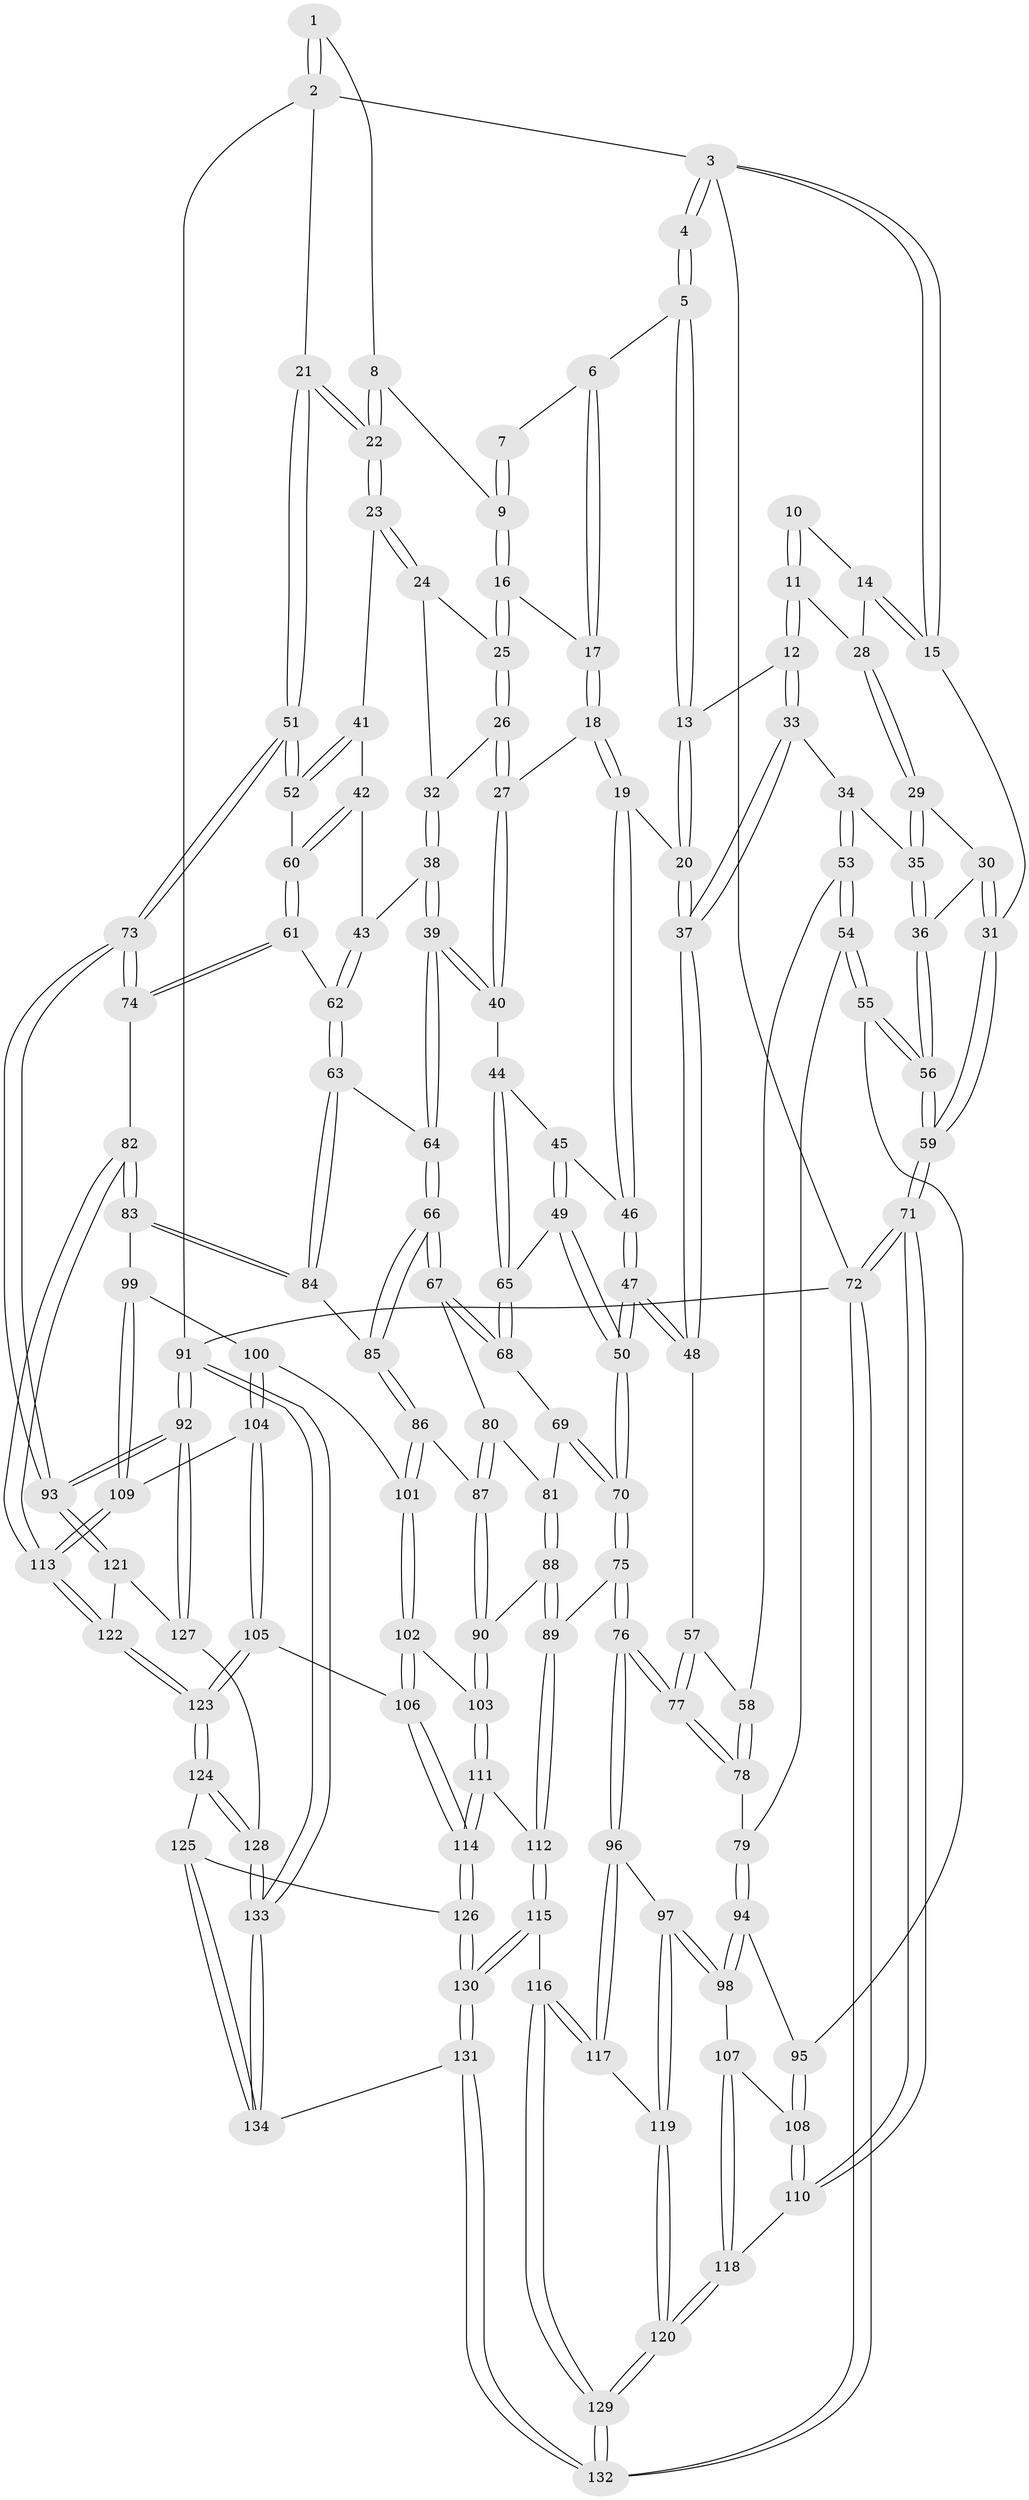 // coarse degree distribution, {3: 0.043010752688172046, 6: 0.15053763440860216, 5: 0.5698924731182796, 2: 0.010752688172043012, 4: 0.21505376344086022, 7: 0.010752688172043012}
// Generated by graph-tools (version 1.1) at 2025/21/03/04/25 18:21:26]
// undirected, 134 vertices, 332 edges
graph export_dot {
graph [start="1"]
  node [color=gray90,style=filled];
  1 [pos="+1+0"];
  2 [pos="+1+0"];
  3 [pos="+0+0"];
  4 [pos="+0.041786648579099556+0"];
  5 [pos="+0.4256751527259333+0"];
  6 [pos="+0.5160963232291456+0"];
  7 [pos="+0.7358411162139253+0"];
  8 [pos="+0.7620409894732197+0.07451244601235171"];
  9 [pos="+0.753248410548466+0.07648693979604324"];
  10 [pos="+0.1757083446117849+0.03497901896049143"];
  11 [pos="+0.27708814898962525+0.1602699291995382"];
  12 [pos="+0.28632577788947905+0.16223816128500881"];
  13 [pos="+0.32513217575779757+0.14695725032727247"];
  14 [pos="+0.07008213231247991+0.11287806838743429"];
  15 [pos="+0+0"];
  16 [pos="+0.7366642070473396+0.08996025734167283"];
  17 [pos="+0.5776367326401585+0"];
  18 [pos="+0.5579858590457684+0.20649022799716493"];
  19 [pos="+0.47608110012588367+0.23246177540521404"];
  20 [pos="+0.4467046250612696+0.22513239373857066"];
  21 [pos="+1+0.01627206219484129"];
  22 [pos="+1+0.07024694399527512"];
  23 [pos="+0.9852327752672252+0.18999096327148066"];
  24 [pos="+0.866120751114518+0.1914376527984219"];
  25 [pos="+0.7324592940853154+0.13077543822720833"];
  26 [pos="+0.680976867950721+0.20879419051555986"];
  27 [pos="+0.5773014006945465+0.21469453558795393"];
  28 [pos="+0.13886388021877366+0.1779120803988098"];
  29 [pos="+0.10230520211005109+0.24061966813499902"];
  30 [pos="+0+0.24688884996095248"];
  31 [pos="+0+0.17632078730469"];
  32 [pos="+0.73058951476244+0.2565273466441147"];
  33 [pos="+0.248120356103773+0.3255727617476014"];
  34 [pos="+0.20590725972042742+0.35609202801872974"];
  35 [pos="+0.12187874318029608+0.33613954622388686"];
  36 [pos="+0.07278763748259919+0.3711849649146921"];
  37 [pos="+0.3442205894779757+0.3821044128940523"];
  38 [pos="+0.7676914550547144+0.36052894485479126"];
  39 [pos="+0.7526251861721743+0.3731537705008492"];
  40 [pos="+0.6314119224801972+0.38407815342593354"];
  41 [pos="+0.8525740477189861+0.3452924841538525"];
  42 [pos="+0.7823527329337263+0.35994764160697945"];
  43 [pos="+0.773081007696076+0.360809979686751"];
  44 [pos="+0.6234548515287873+0.3932370059252268"];
  45 [pos="+0.5325736287518822+0.3717623587799998"];
  46 [pos="+0.48382405877753903+0.32937997368098654"];
  47 [pos="+0.42651842984759997+0.4518908519476527"];
  48 [pos="+0.3607243043062556+0.41996064263766114"];
  49 [pos="+0.5150386349876014+0.45598684109964793"];
  50 [pos="+0.44773426657831644+0.4870409079663999"];
  51 [pos="+1+0.503133882443267"];
  52 [pos="+0.907196385538031+0.4192828311132214"];
  53 [pos="+0.20893271887056306+0.45880788230692143"];
  54 [pos="+0.14711573091762847+0.49303706111356177"];
  55 [pos="+0+0.5215111913539056"];
  56 [pos="+0+0.5176058635482004"];
  57 [pos="+0.28142688055388926+0.47953775267511367"];
  58 [pos="+0.23224180347750623+0.47235894290606584"];
  59 [pos="+0+0.5402360807971474"];
  60 [pos="+0.8671161160356605+0.48911315937593125"];
  61 [pos="+0.8651824154812755+0.49585376810438664"];
  62 [pos="+0.8340515801283396+0.5043789391217558"];
  63 [pos="+0.8263524970691731+0.5095812352599216"];
  64 [pos="+0.7336571102724412+0.5151066604648091"];
  65 [pos="+0.6069904706606024+0.4453031416743141"];
  66 [pos="+0.7297965267254977+0.5197939861897956"];
  67 [pos="+0.6846135234754922+0.5148964479101529"];
  68 [pos="+0.6086236708936574+0.44991984270305635"];
  69 [pos="+0.5863513930487101+0.5114823897702808"];
  70 [pos="+0.4483426376088053+0.5177454373270778"];
  71 [pos="+0+0.7605747391302096"];
  72 [pos="+0+1"];
  73 [pos="+1+0.5789914270683992"];
  74 [pos="+1+0.6260869061224494"];
  75 [pos="+0.43487395157216435+0.6181377232206656"];
  76 [pos="+0.40283920703588855+0.6275647626837416"];
  77 [pos="+0.332380213663538+0.585708695454861"];
  78 [pos="+0.2322303153574702+0.5890253812134857"];
  79 [pos="+0.21137559608603984+0.6017936941498497"];
  80 [pos="+0.6321825176213665+0.5591108700695353"];
  81 [pos="+0.5918728021350393+0.5578815748554412"];
  82 [pos="+0.9182540872484865+0.6779475870857053"];
  83 [pos="+0.861997096122562+0.6507662260975625"];
  84 [pos="+0.8383251554557948+0.6144722772155301"];
  85 [pos="+0.732947787223153+0.539900746570235"];
  86 [pos="+0.7092143652801041+0.6275364263523688"];
  87 [pos="+0.6568691655147963+0.6190596717740321"];
  88 [pos="+0.5236018285457439+0.6235840826996093"];
  89 [pos="+0.4370963324675592+0.6193890668919372"];
  90 [pos="+0.5814588721845846+0.6578765571932026"];
  91 [pos="+1+1"];
  92 [pos="+1+0.9503522778416301"];
  93 [pos="+1+0.773529809382675"];
  94 [pos="+0.18931207074087128+0.634401192492879"];
  95 [pos="+0.15223334464076746+0.6380868555518248"];
  96 [pos="+0.3636238658629948+0.6748383754035895"];
  97 [pos="+0.2642485991790458+0.7212973981951126"];
  98 [pos="+0.25516680469389796+0.7158350885898107"];
  99 [pos="+0.7969068339900547+0.6552983447653268"];
  100 [pos="+0.7579751533682493+0.6558246979263846"];
  101 [pos="+0.7112964159745698+0.6316885192724772"];
  102 [pos="+0.6748339840825965+0.7084270880424726"];
  103 [pos="+0.6031868294578359+0.698853695691609"];
  104 [pos="+0.7342400792300755+0.7642191514557781"];
  105 [pos="+0.7182853688657521+0.7763673364316294"];
  106 [pos="+0.7169736458698764+0.7764568818750794"];
  107 [pos="+0.16037855081682761+0.7383484405272861"];
  108 [pos="+0.13087848025333268+0.69719372876623"];
  109 [pos="+0.7551374768770355+0.7582783616335992"];
  110 [pos="+0+0.7903693681787267"];
  111 [pos="+0.5701878671298026+0.8216898298250416"];
  112 [pos="+0.5042090687136717+0.8002189185788389"];
  113 [pos="+0.8973565964825+0.7268280341219342"];
  114 [pos="+0.6115432367051242+0.8657847414076812"];
  115 [pos="+0.4191422252261322+0.8486260204606064"];
  116 [pos="+0.400236542562374+0.8514377092682915"];
  117 [pos="+0.3808110995234686+0.8204682447507589"];
  118 [pos="+0.12510365163890308+0.8578072783943002"];
  119 [pos="+0.2560921270826766+0.788366154338547"];
  120 [pos="+0.18828512639725598+0.906572268143457"];
  121 [pos="+0.9533707865409452+0.8298631106290707"];
  122 [pos="+0.8970116265723052+0.7351076937478666"];
  123 [pos="+0.8226223539885001+0.8812323907358429"];
  124 [pos="+0.8227981403756252+0.8874989745066275"];
  125 [pos="+0.7995834272196878+0.911055231537954"];
  126 [pos="+0.6173780117518365+0.9076471109150922"];
  127 [pos="+0.9549523494401566+0.8636870599198615"];
  128 [pos="+0.9184418331732187+0.92769822904221"];
  129 [pos="+0.25086709726173256+1"];
  130 [pos="+0.575989520053027+1"];
  131 [pos="+0.5553099712034619+1"];
  132 [pos="+0.25859478647916617+1"];
  133 [pos="+1+1"];
  134 [pos="+0.7677466140006235+1"];
  1 -- 2;
  1 -- 2;
  1 -- 8;
  2 -- 3;
  2 -- 21;
  2 -- 91;
  3 -- 4;
  3 -- 4;
  3 -- 15;
  3 -- 15;
  3 -- 72;
  4 -- 5;
  4 -- 5;
  5 -- 6;
  5 -- 13;
  5 -- 13;
  6 -- 7;
  6 -- 17;
  6 -- 17;
  7 -- 9;
  7 -- 9;
  8 -- 9;
  8 -- 22;
  8 -- 22;
  9 -- 16;
  9 -- 16;
  10 -- 11;
  10 -- 11;
  10 -- 14;
  11 -- 12;
  11 -- 12;
  11 -- 28;
  12 -- 13;
  12 -- 33;
  12 -- 33;
  13 -- 20;
  13 -- 20;
  14 -- 15;
  14 -- 15;
  14 -- 28;
  15 -- 31;
  16 -- 17;
  16 -- 25;
  16 -- 25;
  17 -- 18;
  17 -- 18;
  18 -- 19;
  18 -- 19;
  18 -- 27;
  19 -- 20;
  19 -- 46;
  19 -- 46;
  20 -- 37;
  20 -- 37;
  21 -- 22;
  21 -- 22;
  21 -- 51;
  21 -- 51;
  22 -- 23;
  22 -- 23;
  23 -- 24;
  23 -- 24;
  23 -- 41;
  24 -- 25;
  24 -- 32;
  25 -- 26;
  25 -- 26;
  26 -- 27;
  26 -- 27;
  26 -- 32;
  27 -- 40;
  27 -- 40;
  28 -- 29;
  28 -- 29;
  29 -- 30;
  29 -- 35;
  29 -- 35;
  30 -- 31;
  30 -- 31;
  30 -- 36;
  31 -- 59;
  31 -- 59;
  32 -- 38;
  32 -- 38;
  33 -- 34;
  33 -- 37;
  33 -- 37;
  34 -- 35;
  34 -- 53;
  34 -- 53;
  35 -- 36;
  35 -- 36;
  36 -- 56;
  36 -- 56;
  37 -- 48;
  37 -- 48;
  38 -- 39;
  38 -- 39;
  38 -- 43;
  39 -- 40;
  39 -- 40;
  39 -- 64;
  39 -- 64;
  40 -- 44;
  41 -- 42;
  41 -- 52;
  41 -- 52;
  42 -- 43;
  42 -- 60;
  42 -- 60;
  43 -- 62;
  43 -- 62;
  44 -- 45;
  44 -- 65;
  44 -- 65;
  45 -- 46;
  45 -- 49;
  45 -- 49;
  46 -- 47;
  46 -- 47;
  47 -- 48;
  47 -- 48;
  47 -- 50;
  47 -- 50;
  48 -- 57;
  49 -- 50;
  49 -- 50;
  49 -- 65;
  50 -- 70;
  50 -- 70;
  51 -- 52;
  51 -- 52;
  51 -- 73;
  51 -- 73;
  52 -- 60;
  53 -- 54;
  53 -- 54;
  53 -- 58;
  54 -- 55;
  54 -- 55;
  54 -- 79;
  55 -- 56;
  55 -- 56;
  55 -- 95;
  56 -- 59;
  56 -- 59;
  57 -- 58;
  57 -- 77;
  57 -- 77;
  58 -- 78;
  58 -- 78;
  59 -- 71;
  59 -- 71;
  60 -- 61;
  60 -- 61;
  61 -- 62;
  61 -- 74;
  61 -- 74;
  62 -- 63;
  62 -- 63;
  63 -- 64;
  63 -- 84;
  63 -- 84;
  64 -- 66;
  64 -- 66;
  65 -- 68;
  65 -- 68;
  66 -- 67;
  66 -- 67;
  66 -- 85;
  66 -- 85;
  67 -- 68;
  67 -- 68;
  67 -- 80;
  68 -- 69;
  69 -- 70;
  69 -- 70;
  69 -- 81;
  70 -- 75;
  70 -- 75;
  71 -- 72;
  71 -- 72;
  71 -- 110;
  71 -- 110;
  72 -- 132;
  72 -- 132;
  72 -- 91;
  73 -- 74;
  73 -- 74;
  73 -- 93;
  73 -- 93;
  74 -- 82;
  75 -- 76;
  75 -- 76;
  75 -- 89;
  76 -- 77;
  76 -- 77;
  76 -- 96;
  76 -- 96;
  77 -- 78;
  77 -- 78;
  78 -- 79;
  79 -- 94;
  79 -- 94;
  80 -- 81;
  80 -- 87;
  80 -- 87;
  81 -- 88;
  81 -- 88;
  82 -- 83;
  82 -- 83;
  82 -- 113;
  82 -- 113;
  83 -- 84;
  83 -- 84;
  83 -- 99;
  84 -- 85;
  85 -- 86;
  85 -- 86;
  86 -- 87;
  86 -- 101;
  86 -- 101;
  87 -- 90;
  87 -- 90;
  88 -- 89;
  88 -- 89;
  88 -- 90;
  89 -- 112;
  89 -- 112;
  90 -- 103;
  90 -- 103;
  91 -- 92;
  91 -- 92;
  91 -- 133;
  91 -- 133;
  92 -- 93;
  92 -- 93;
  92 -- 127;
  92 -- 127;
  93 -- 121;
  93 -- 121;
  94 -- 95;
  94 -- 98;
  94 -- 98;
  95 -- 108;
  95 -- 108;
  96 -- 97;
  96 -- 117;
  96 -- 117;
  97 -- 98;
  97 -- 98;
  97 -- 119;
  97 -- 119;
  98 -- 107;
  99 -- 100;
  99 -- 109;
  99 -- 109;
  100 -- 101;
  100 -- 104;
  100 -- 104;
  101 -- 102;
  101 -- 102;
  102 -- 103;
  102 -- 106;
  102 -- 106;
  103 -- 111;
  103 -- 111;
  104 -- 105;
  104 -- 105;
  104 -- 109;
  105 -- 106;
  105 -- 123;
  105 -- 123;
  106 -- 114;
  106 -- 114;
  107 -- 108;
  107 -- 118;
  107 -- 118;
  108 -- 110;
  108 -- 110;
  109 -- 113;
  109 -- 113;
  110 -- 118;
  111 -- 112;
  111 -- 114;
  111 -- 114;
  112 -- 115;
  112 -- 115;
  113 -- 122;
  113 -- 122;
  114 -- 126;
  114 -- 126;
  115 -- 116;
  115 -- 130;
  115 -- 130;
  116 -- 117;
  116 -- 117;
  116 -- 129;
  116 -- 129;
  117 -- 119;
  118 -- 120;
  118 -- 120;
  119 -- 120;
  119 -- 120;
  120 -- 129;
  120 -- 129;
  121 -- 122;
  121 -- 127;
  122 -- 123;
  122 -- 123;
  123 -- 124;
  123 -- 124;
  124 -- 125;
  124 -- 128;
  124 -- 128;
  125 -- 126;
  125 -- 134;
  125 -- 134;
  126 -- 130;
  126 -- 130;
  127 -- 128;
  128 -- 133;
  128 -- 133;
  129 -- 132;
  129 -- 132;
  130 -- 131;
  130 -- 131;
  131 -- 132;
  131 -- 132;
  131 -- 134;
  133 -- 134;
  133 -- 134;
}
